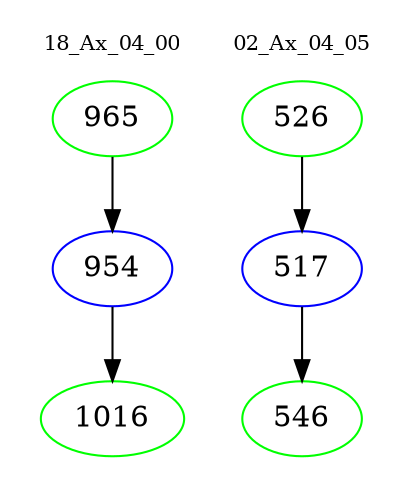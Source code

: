 digraph{
subgraph cluster_0 {
color = white
label = "18_Ax_04_00";
fontsize=10;
T0_965 [label="965", color="green"]
T0_965 -> T0_954 [color="black"]
T0_954 [label="954", color="blue"]
T0_954 -> T0_1016 [color="black"]
T0_1016 [label="1016", color="green"]
}
subgraph cluster_1 {
color = white
label = "02_Ax_04_05";
fontsize=10;
T1_526 [label="526", color="green"]
T1_526 -> T1_517 [color="black"]
T1_517 [label="517", color="blue"]
T1_517 -> T1_546 [color="black"]
T1_546 [label="546", color="green"]
}
}
